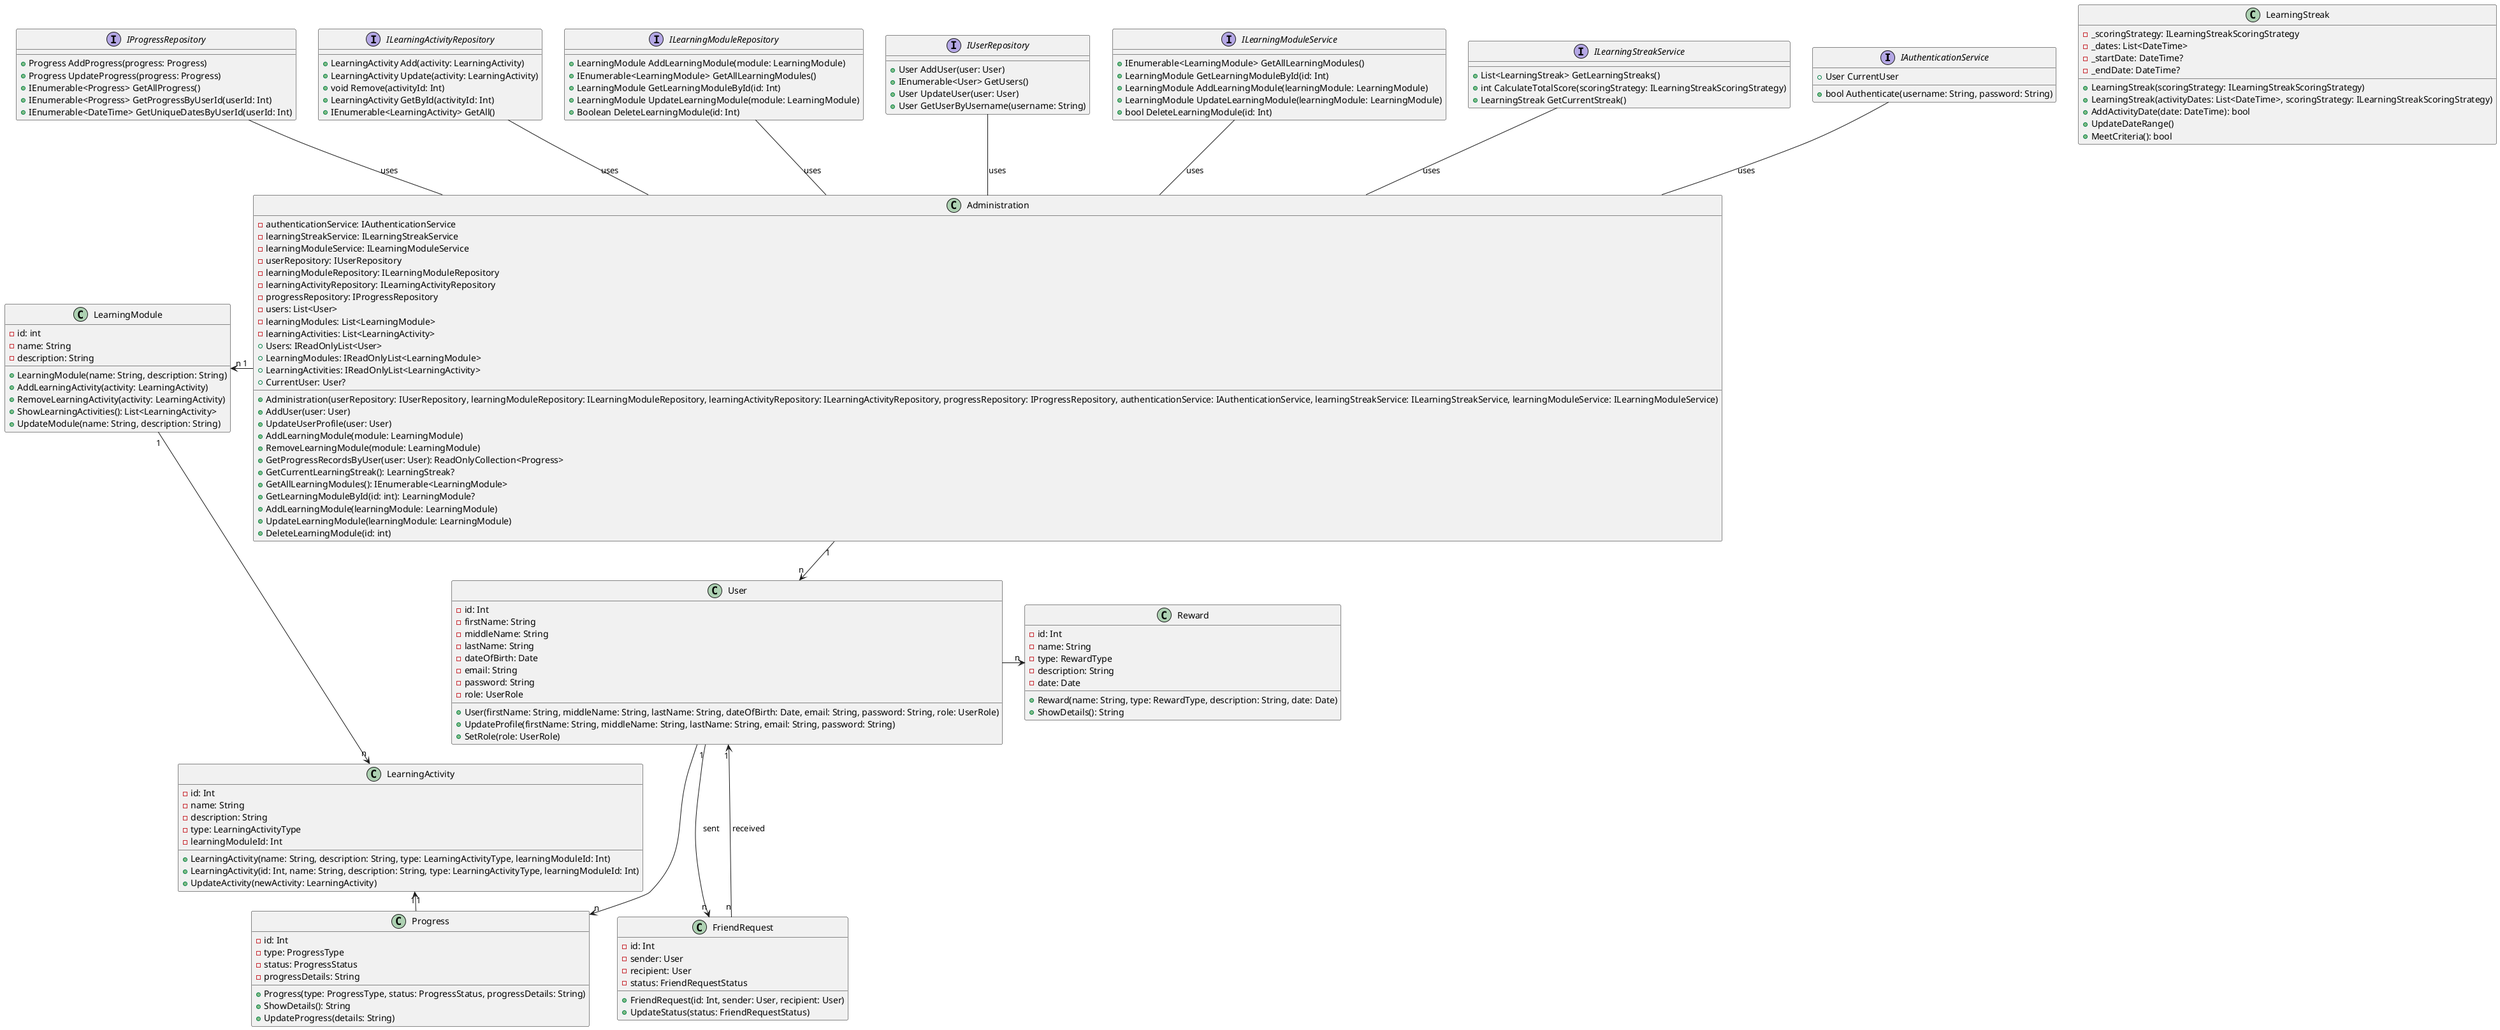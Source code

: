 @startuml

' enum FriendRequestStatus {
'     ACCEPTED
'     DECLINED
'     PENDING
'     CANCELLED
'     BLOCKED
' }

' enum LearningActivityType {
'     MULTIPLECHOICE
'     FILLINTHEBLANK
'     TRUEFALSE
'     INSTRUCTION
'     QUIZ
' }

' enum ProgressStatus {
'     COMPLETED
'     INPROGRESS
'     NOTSTARTED
' }

' enum ProgressType {
'     LEARNINGACTIVITY
'     ASSESMENT
'     MODULE
'     PROJECT
' }

' enum RewardType {
'     DIPLOMA
'     BADGE
' }

' enum UserRole {
'     TEACHER
'     STUDENT
'     ADMIN
' }

interface IAuthenticationService {
    + bool Authenticate(username: String, password: String)
    + User CurrentUser
}

interface ILearningModuleService {
    + IEnumerable<LearningModule> GetAllLearningModules()
    + LearningModule GetLearningModuleById(id: Int)
    + LearningModule AddLearningModule(learningModule: LearningModule)
    + LearningModule UpdateLearningModule(learningModule: LearningModule)
    + bool DeleteLearningModule(id: Int)
}

interface ILearningStreakService {
    + List<LearningStreak> GetLearningStreaks()
    + int CalculateTotalScore(scoringStrategy: ILearningStreakScoringStrategy)
    + LearningStreak GetCurrentStreak()
}

interface IUserRepository {
    + User AddUser(user: User)
    + IEnumerable<User> GetUsers()
    + User UpdateUser(user: User)
    + User GetUserByUsername(username: String)
}

interface IProgressRepository {
    + Progress AddProgress(progress: Progress)
    + Progress UpdateProgress(progress: Progress)
    + IEnumerable<Progress> GetAllProgress()
    + IEnumerable<Progress> GetProgressByUserId(userId: Int)
    + IEnumerable<DateTime> GetUniqueDatesByUserId(userId: Int)
}

interface ILearningModuleRepository {
    + LearningModule AddLearningModule(module: LearningModule)
    + IEnumerable<LearningModule> GetAllLearningModules()
    + LearningModule GetLearningModuleById(id: Int)
    + LearningModule UpdateLearningModule(module: LearningModule)
    + Boolean DeleteLearningModule(id: Int)
}

interface ILearningActivityRepository {
    + LearningActivity Add(activity: LearningActivity)
    + LearningActivity Update(activity: LearningActivity)
    + void Remove(activityId: Int)
    + LearningActivity GetById(activityId: Int)
    + IEnumerable<LearningActivity> GetAll()
}

class Administration {
    - authenticationService: IAuthenticationService
    - learningStreakService: ILearningStreakService
    - learningModuleService: ILearningModuleService
    - userRepository: IUserRepository
    - learningModuleRepository: ILearningModuleRepository
    - learningActivityRepository: ILearningActivityRepository
    - progressRepository: IProgressRepository
    - users: List<User>
    - learningModules: List<LearningModule>
    - learningActivities: List<LearningActivity>
    + Administration(userRepository: IUserRepository, learningModuleRepository: ILearningModuleRepository, learningActivityRepository: ILearningActivityRepository, progressRepository: IProgressRepository, authenticationService: IAuthenticationService, learningStreakService: ILearningStreakService, learningModuleService: ILearningModuleService)
    + Users: IReadOnlyList<User>
    + LearningModules: IReadOnlyList<LearningModule>
    + LearningActivities: IReadOnlyList<LearningActivity>
    + AddUser(user: User)
    + UpdateUserProfile(user: User)
    + AddLearningModule(module: LearningModule)
    + RemoveLearningModule(module: LearningModule)
    + GetProgressRecordsByUser(user: User): ReadOnlyCollection<Progress>
    + GetCurrentLearningStreak(): LearningStreak?
    + GetAllLearningModules(): IEnumerable<LearningModule>
    + GetLearningModuleById(id: int): LearningModule?
    + AddLearningModule(learningModule: LearningModule)
    + UpdateLearningModule(learningModule: LearningModule)
    + DeleteLearningModule(id: int)
    + CurrentUser: User?
}

class FriendRequest {
    - id: Int
    - sender: User
    - recipient: User
    - status: FriendRequestStatus
    + FriendRequest(id: Int, sender: User, recipient: User)
    + UpdateStatus(status: FriendRequestStatus)
}

class LearningActivity {
    - id: Int
    - name: String
    - description: String
    - type: LearningActivityType
    - learningModuleId: Int
    + LearningActivity(name: String, description: String, type: LearningActivityType, learningModuleId: Int)
    + LearningActivity(id: Int, name: String, description: String, type: LearningActivityType, learningModuleId: Int)
    + UpdateActivity(newActivity: LearningActivity)
}

class LearningModule {
    - id: int
    - name: String
    - description: String
    + LearningModule(name: String, description: String)
    + AddLearningActivity(activity: LearningActivity)
    + RemoveLearningActivity(activity: LearningActivity)
    + ShowLearningActivities(): List<LearningActivity>
    + UpdateModule(name: String, description: String)
}

class Progress {
    - id: Int
    - type: ProgressType
    - status: ProgressStatus
    - progressDetails: String
    + Progress(type: ProgressType, status: ProgressStatus, progressDetails: String)
    + ShowDetails(): String
    + UpdateProgress(details: String)
}

class Reward {
    - id: Int
    - name: String
    - type: RewardType
    - description: String
    - date: Date
    + Reward(name: String, type: RewardType, description: String, date: Date)
    + ShowDetails(): String
}

class User {
    - id: Int
    - firstName: String
    - middleName: String
    - lastName: String
    - dateOfBirth: Date
    - email: String
    - password: String
    - role: UserRole
    + User(firstName: String, middleName: String, lastName: String, dateOfBirth: Date, email: String, password: String, role: UserRole)
    + UpdateProfile(firstName: String, middleName: String, lastName: String, email: String, password: String)
    + SetRole(role: UserRole)
}

class LearningStreak {
    - _scoringStrategy: ILearningStreakScoringStrategy
    - _dates: List<DateTime>
    - _startDate: DateTime?
    - _endDate: DateTime?
    + LearningStreak(scoringStrategy: ILearningStreakScoringStrategy)
    + LearningStreak(activityDates: List<DateTime>, scoringStrategy: ILearningStreakScoringStrategy)
    + AddActivityDate(date: DateTime): bool
    + UpdateDateRange()
    + MeetCriteria(): bool
}

Administration "1" -down-> "n" User
Administration "1" -left-> "n" LearningModule

User -right-> "n" Reward
User -down-> "n" Progress

User "1" -down-> "n" FriendRequest : sent
User "1" <-down- "n" FriendRequest : received

Progress "1" -left-> "1" LearningActivity

LearningModule "1" -down-> "n" LearningActivity

Administration -up- IAuthenticationService : uses
Administration -up- ILearningStreakService : uses
Administration -up- ILearningModuleService : uses
Administration -up- IUserRepository : uses
Administration -up- ILearningModuleRepository : uses
Administration -up- ILearningActivityRepository : uses
Administration -up- IProgressRepository : uses
@enduml
